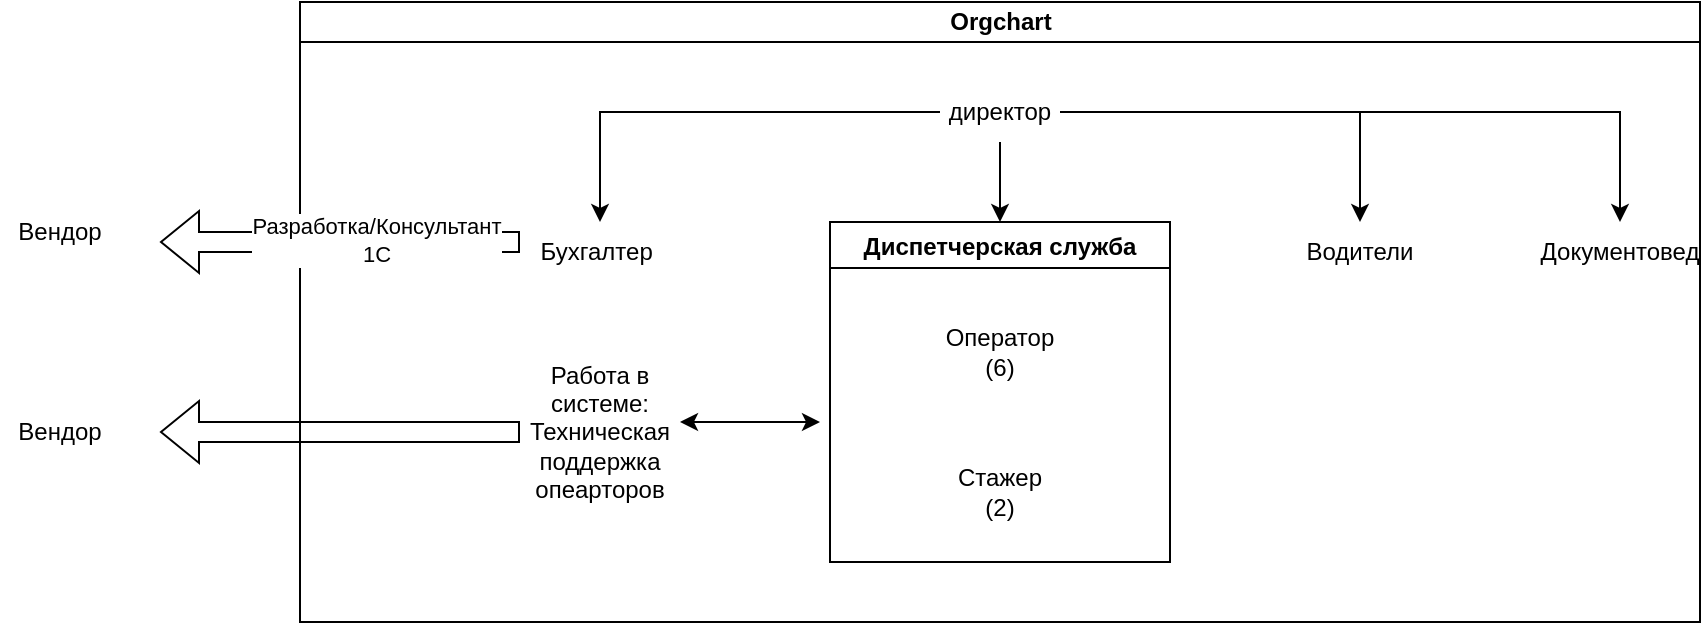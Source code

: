 <mxfile version="18.1.3" type="github">
  <diagram id="prtHgNgQTEPvFCAcTncT" name="Page-1">
    <mxGraphModel dx="2249" dy="754" grid="1" gridSize="10" guides="1" tooltips="1" connect="1" arrows="1" fold="1" page="1" pageScale="1" pageWidth="827" pageHeight="1169" math="0" shadow="0">
      <root>
        <mxCell id="0" />
        <mxCell id="1" parent="0" />
        <mxCell id="dNxyNK7c78bLwvsdeMH5-11" value="Orgchart" style="swimlane;html=1;startSize=20;horizontal=1;containerType=tree;glass=0;" parent="1" vertex="1">
          <mxGeometry x="50" y="40" width="700" height="310" as="geometry" />
        </mxCell>
        <mxCell id="OXhefuK3ngcYVBaW66KU-16" style="edgeStyle=orthogonalEdgeStyle;rounded=0;orthogonalLoop=1;jettySize=auto;html=1;exitX=0;exitY=0.5;exitDx=0;exitDy=0;" parent="dNxyNK7c78bLwvsdeMH5-11" source="OXhefuK3ngcYVBaW66KU-1" target="OXhefuK3ngcYVBaW66KU-2" edge="1">
          <mxGeometry relative="1" as="geometry" />
        </mxCell>
        <mxCell id="OXhefuK3ngcYVBaW66KU-17" style="edgeStyle=orthogonalEdgeStyle;rounded=0;orthogonalLoop=1;jettySize=auto;html=1;exitX=1;exitY=0.5;exitDx=0;exitDy=0;" parent="dNxyNK7c78bLwvsdeMH5-11" source="OXhefuK3ngcYVBaW66KU-1" target="OXhefuK3ngcYVBaW66KU-7" edge="1">
          <mxGeometry relative="1" as="geometry" />
        </mxCell>
        <mxCell id="OXhefuK3ngcYVBaW66KU-18" style="edgeStyle=orthogonalEdgeStyle;rounded=0;orthogonalLoop=1;jettySize=auto;html=1;exitX=0.5;exitY=1;exitDx=0;exitDy=0;entryX=0.5;entryY=0;entryDx=0;entryDy=0;" parent="dNxyNK7c78bLwvsdeMH5-11" source="OXhefuK3ngcYVBaW66KU-1" target="OXhefuK3ngcYVBaW66KU-4" edge="1">
          <mxGeometry relative="1" as="geometry" />
        </mxCell>
        <mxCell id="qlMVuU2cW_fzyg8OOp1h-2" style="edgeStyle=orthogonalEdgeStyle;rounded=0;orthogonalLoop=1;jettySize=auto;html=1;" edge="1" parent="dNxyNK7c78bLwvsdeMH5-11" source="OXhefuK3ngcYVBaW66KU-1" target="qlMVuU2cW_fzyg8OOp1h-1">
          <mxGeometry relative="1" as="geometry" />
        </mxCell>
        <mxCell id="OXhefuK3ngcYVBaW66KU-1" value="директор" style="text;html=1;strokeColor=none;fillColor=none;align=center;verticalAlign=middle;whiteSpace=wrap;rounded=0;" parent="dNxyNK7c78bLwvsdeMH5-11" vertex="1">
          <mxGeometry x="320" y="40" width="60" height="30" as="geometry" />
        </mxCell>
        <mxCell id="OXhefuK3ngcYVBaW66KU-2" value="Бухгалтер&amp;nbsp;" style="text;html=1;strokeColor=none;fillColor=none;align=center;verticalAlign=middle;whiteSpace=wrap;rounded=0;" parent="dNxyNK7c78bLwvsdeMH5-11" vertex="1">
          <mxGeometry x="120" y="110" width="60" height="30" as="geometry" />
        </mxCell>
        <mxCell id="OXhefuK3ngcYVBaW66KU-4" value="Диспетчерская служба" style="swimlane;startSize=23;" parent="dNxyNK7c78bLwvsdeMH5-11" vertex="1">
          <mxGeometry x="265" y="110" width="170" height="170" as="geometry">
            <mxRectangle x="265" y="110" width="170" height="23" as="alternateBounds" />
          </mxGeometry>
        </mxCell>
        <mxCell id="OXhefuK3ngcYVBaW66KU-3" value="Оператор (6)" style="text;html=1;strokeColor=none;fillColor=none;align=center;verticalAlign=middle;whiteSpace=wrap;rounded=0;" parent="OXhefuK3ngcYVBaW66KU-4" vertex="1">
          <mxGeometry x="55" y="50" width="60" height="30" as="geometry" />
        </mxCell>
        <mxCell id="OXhefuK3ngcYVBaW66KU-6" value="Стажер (2)" style="text;html=1;strokeColor=none;fillColor=none;align=center;verticalAlign=middle;whiteSpace=wrap;rounded=0;" parent="OXhefuK3ngcYVBaW66KU-4" vertex="1">
          <mxGeometry x="55" y="120" width="60" height="30" as="geometry" />
        </mxCell>
        <mxCell id="OXhefuK3ngcYVBaW66KU-7" value="Водители" style="text;html=1;strokeColor=none;fillColor=none;align=center;verticalAlign=middle;whiteSpace=wrap;rounded=0;" parent="dNxyNK7c78bLwvsdeMH5-11" vertex="1">
          <mxGeometry x="500" y="110" width="60" height="30" as="geometry" />
        </mxCell>
        <mxCell id="OXhefuK3ngcYVBaW66KU-8" value="Работа в системе:&lt;br&gt;Техническая поддержка опеарторов" style="text;html=1;strokeColor=none;fillColor=none;align=center;verticalAlign=middle;whiteSpace=wrap;rounded=0;" parent="dNxyNK7c78bLwvsdeMH5-11" vertex="1">
          <mxGeometry x="120" y="200" width="60" height="30" as="geometry" />
        </mxCell>
        <mxCell id="OXhefuK3ngcYVBaW66KU-9" value="" style="shape=flexArrow;endArrow=classic;html=1;rounded=0;" parent="dNxyNK7c78bLwvsdeMH5-11" edge="1">
          <mxGeometry width="50" height="50" relative="1" as="geometry">
            <mxPoint x="110" y="215" as="sourcePoint" />
            <mxPoint x="-70" y="215" as="targetPoint" />
          </mxGeometry>
        </mxCell>
        <mxCell id="OXhefuK3ngcYVBaW66KU-11" value="" style="endArrow=classic;startArrow=classic;html=1;rounded=0;" parent="dNxyNK7c78bLwvsdeMH5-11" edge="1">
          <mxGeometry width="50" height="50" relative="1" as="geometry">
            <mxPoint x="190" y="210" as="sourcePoint" />
            <mxPoint x="260" y="210" as="targetPoint" />
          </mxGeometry>
        </mxCell>
        <mxCell id="qlMVuU2cW_fzyg8OOp1h-1" value="Документовед&lt;br&gt;" style="text;html=1;strokeColor=none;fillColor=none;align=center;verticalAlign=middle;whiteSpace=wrap;rounded=0;" vertex="1" parent="dNxyNK7c78bLwvsdeMH5-11">
          <mxGeometry x="630" y="110" width="60" height="30" as="geometry" />
        </mxCell>
        <mxCell id="OXhefuK3ngcYVBaW66KU-10" value="Вендор" style="text;html=1;strokeColor=none;fillColor=none;align=center;verticalAlign=middle;whiteSpace=wrap;rounded=0;" parent="1" vertex="1">
          <mxGeometry x="-100" y="240" width="60" height="30" as="geometry" />
        </mxCell>
        <mxCell id="OXhefuK3ngcYVBaW66KU-12" value="" style="shape=flexArrow;endArrow=classic;html=1;rounded=0;" parent="1" edge="1">
          <mxGeometry width="50" height="50" relative="1" as="geometry">
            <mxPoint x="160" y="160" as="sourcePoint" />
            <mxPoint x="-20" y="160" as="targetPoint" />
          </mxGeometry>
        </mxCell>
        <mxCell id="OXhefuK3ngcYVBaW66KU-13" value="Разработка/Консультант&lt;br&gt;1С" style="edgeLabel;html=1;align=center;verticalAlign=middle;resizable=0;points=[];" parent="OXhefuK3ngcYVBaW66KU-12" vertex="1" connectable="0">
          <mxGeometry x="-0.2" y="-1" relative="1" as="geometry">
            <mxPoint as="offset" />
          </mxGeometry>
        </mxCell>
        <mxCell id="OXhefuK3ngcYVBaW66KU-14" value="Вендор" style="text;html=1;strokeColor=none;fillColor=none;align=center;verticalAlign=middle;whiteSpace=wrap;rounded=0;" parent="1" vertex="1">
          <mxGeometry x="-100" y="140" width="60" height="30" as="geometry" />
        </mxCell>
      </root>
    </mxGraphModel>
  </diagram>
</mxfile>
